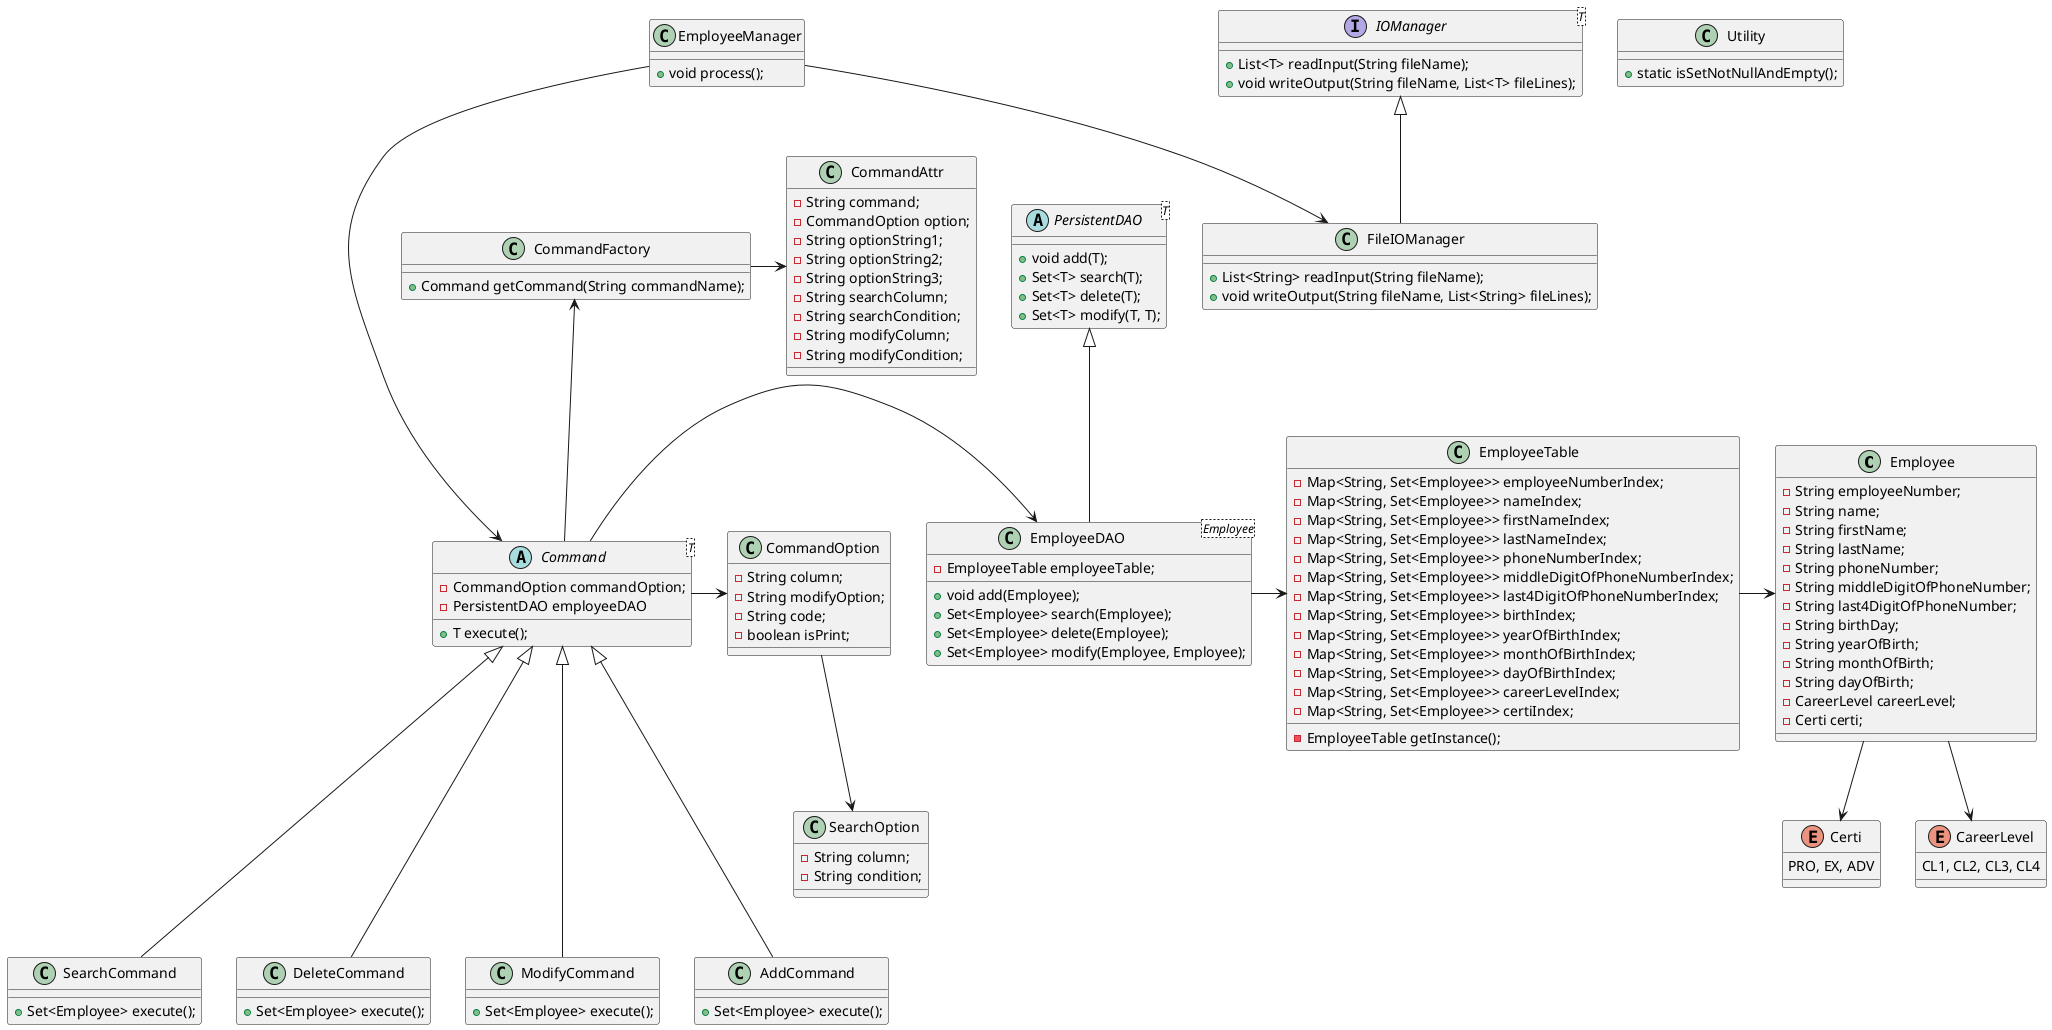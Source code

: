@startuml
class Employee {
  - String employeeNumber;
  - String name;
  - String firstName;
  - String lastName;
  - String phoneNumber;
  - String middleDigitOfPhoneNumber;
  - String last4DigitOfPhoneNumber;
  - String birthDay;
  - String yearOfBirth;
  - String monthOfBirth;
  - String dayOfBirth;
  - CareerLevel careerLevel;
  - Certi certi;
}

class EmployeeManager {
    + void process();
}

abstract PersistentDAO<T>{
    + void add(T);
    + Set<T> search(T);
    + Set<T> delete(T);
    + Set<T> modify(T, T);
}

class EmployeeDAO<Employee>{
    - EmployeeTable employeeTable;
    + void add(Employee);
    + Set<Employee> search(Employee);
    + Set<Employee> delete(Employee);
    + Set<Employee> modify(Employee, Employee);
}

class EmployeeTable{
    - EmployeeTable getInstance();
    - Map<String, Set<Employee>> employeeNumberIndex;
    - Map<String, Set<Employee>> nameIndex;
    - Map<String, Set<Employee>> firstNameIndex;
    - Map<String, Set<Employee>> lastNameIndex;
    - Map<String, Set<Employee>> phoneNumberIndex;
    - Map<String, Set<Employee>> middleDigitOfPhoneNumberIndex;
    - Map<String, Set<Employee>> last4DigitOfPhoneNumberIndex;
    - Map<String, Set<Employee>> birthIndex;
    - Map<String, Set<Employee>> yearOfBirthIndex;
    - Map<String, Set<Employee>> monthOfBirthIndex;
    - Map<String, Set<Employee>> dayOfBirthIndex;
    - Map<String, Set<Employee>> careerLevelIndex;
    - Map<String, Set<Employee>> certiIndex;
}

class CommandFactory{
    + Command getCommand(String commandName);
}

abstract Command<T>{
    - CommandOption commandOption;
    - PersistentDAO employeeDAO
    + T execute();
}

class AddCommand{
    + Set<Employee> execute();
}

class SearchCommand{
    + Set<Employee> execute();
}

class DeleteCommand{
    + Set<Employee> execute();
}

class ModifyCommand{
    + Set<Employee> execute();
}

ENUM CareerLevel{
    CL1, CL2, CL3, CL4
}

ENUM Certi{
    PRO, EX, ADV
}

interface IOManager<T> {
    + List<T> readInput(String fileName);
    + void writeOutput(String fileName, List<T> fileLines);
}

class FileIOManager{
    + List<String> readInput(String fileName);
    + void writeOutput(String fileName, List<String> fileLines);
}

class CommandOption{
    - String column;
    - String modifyOption;
    - String code;
    - boolean isPrint;
}

class SearchOption{
    - String column;
    - String condition;
}

class Utility{
    + static isSetNotNullAndEmpty();
}

class CommandAttr{
    - String command;
    - CommandOption option;
    - String optionString1;
    - String optionString2;
    - String optionString3;
    - String searchColumn;
    - String searchCondition;
    - String modifyColumn;
    - String modifyCondition;
}



PersistentDAO <|-- EmployeeDAO
EmployeeDAO -> EmployeeTable

EmployeeTable -> Employee

Employee-->Certi
Employee-->CareerLevel


EmployeeManager--->Command
EmployeeManager-->FileIOManager
IOManager <|-- FileIOManager

CommandFactory<--Command
CommandFactory->CommandAttr

Command->EmployeeDAO
Command->CommandOption
Command <|--- AddCommand
Command <|--- SearchCommand
Command <|--- DeleteCommand
Command <|--- ModifyCommand

CommandOption-->SearchOption



@enduml
@startuml
@enduml


@startuml
class Employee {
  - String employeeNumber; //8글자 넣기
  - Date yearOfEntry; //입사년도 19 or 20도 prefix로 넣기
  - String name;
  - CareerLevel careerLevel;
  - String phoneNumber;
  - String birthday;
  - Certi certi;
}

class EmployeeManager {
    - IOManager fileIOManager;
    - List<Command> commandList;
}

class CommandFactory{
    + Command getCommand(String commandName);
}

class Database<T>{
    - Map map
}

abstract Command<T>{
    - CommandOption commandOption;
    - PersistentDAO employeeDAO
    + T execute();
}

class AddCommand<Employee>{
    + List<Employee> execute();
}

class SearchCommand{
    + List<Employee> execute();
}

class DeleteCommand{
    + List<Employee> execute();
}

class ModifyCommand{
    + List<Employee> execute();
}

ENUM CareerLevel{
    CL1, CL2, CL3, CL4
}

ENUM Certi{
    PRO, EX, ADV
}

abstract PersistentDAO<T>{
    - Database database;
    + int add(T);
    + List<T> search(T);
    + List<T> delete(T);
    + List<T> modify(T, T);
}

class EmployeeDAO<Employee>{
    + int add(Employee);
    + List<Employee> search(Employee);
    + List<Employee> delete(Employee);
    + List<Employee> modify(Employee, Employee);
}


interface IOManager<T> {
    + List<T> readInput(String fileName);
    + void writeOutput(String fileName, List<T> fileLines);
}

class FileIOManager{
    + List<String> readInput(String fileName);
    + void writeOutput(String fileName, List<String> fileLines);
}


class CommandOption{
    SearchOption searchOption;
    String code; // p, f, l
}

class SearchOption{
    String column; // CL, employeeNumber
    String condition; // CL3, 21050301
}

Employee-->Certi
Employee-->CareerLevel

EmployeeManager-->FileIOManager
EmployeeManager---->Command

CommandFactory-->Command

Command-->EmployeeDAO
Command-->CommandOption
Command <|-- AddCommand
Command <|-- SearchCommand

CommandOption-->SearchOption

SearchCommand <|-- DeleteCommand
SearchCommand <|-- ModifyCommand

PersistentDAO <|-- EmployeeDAO
PersistentDAO --> Database

IOManager <|-- FileIOManager


@enduml